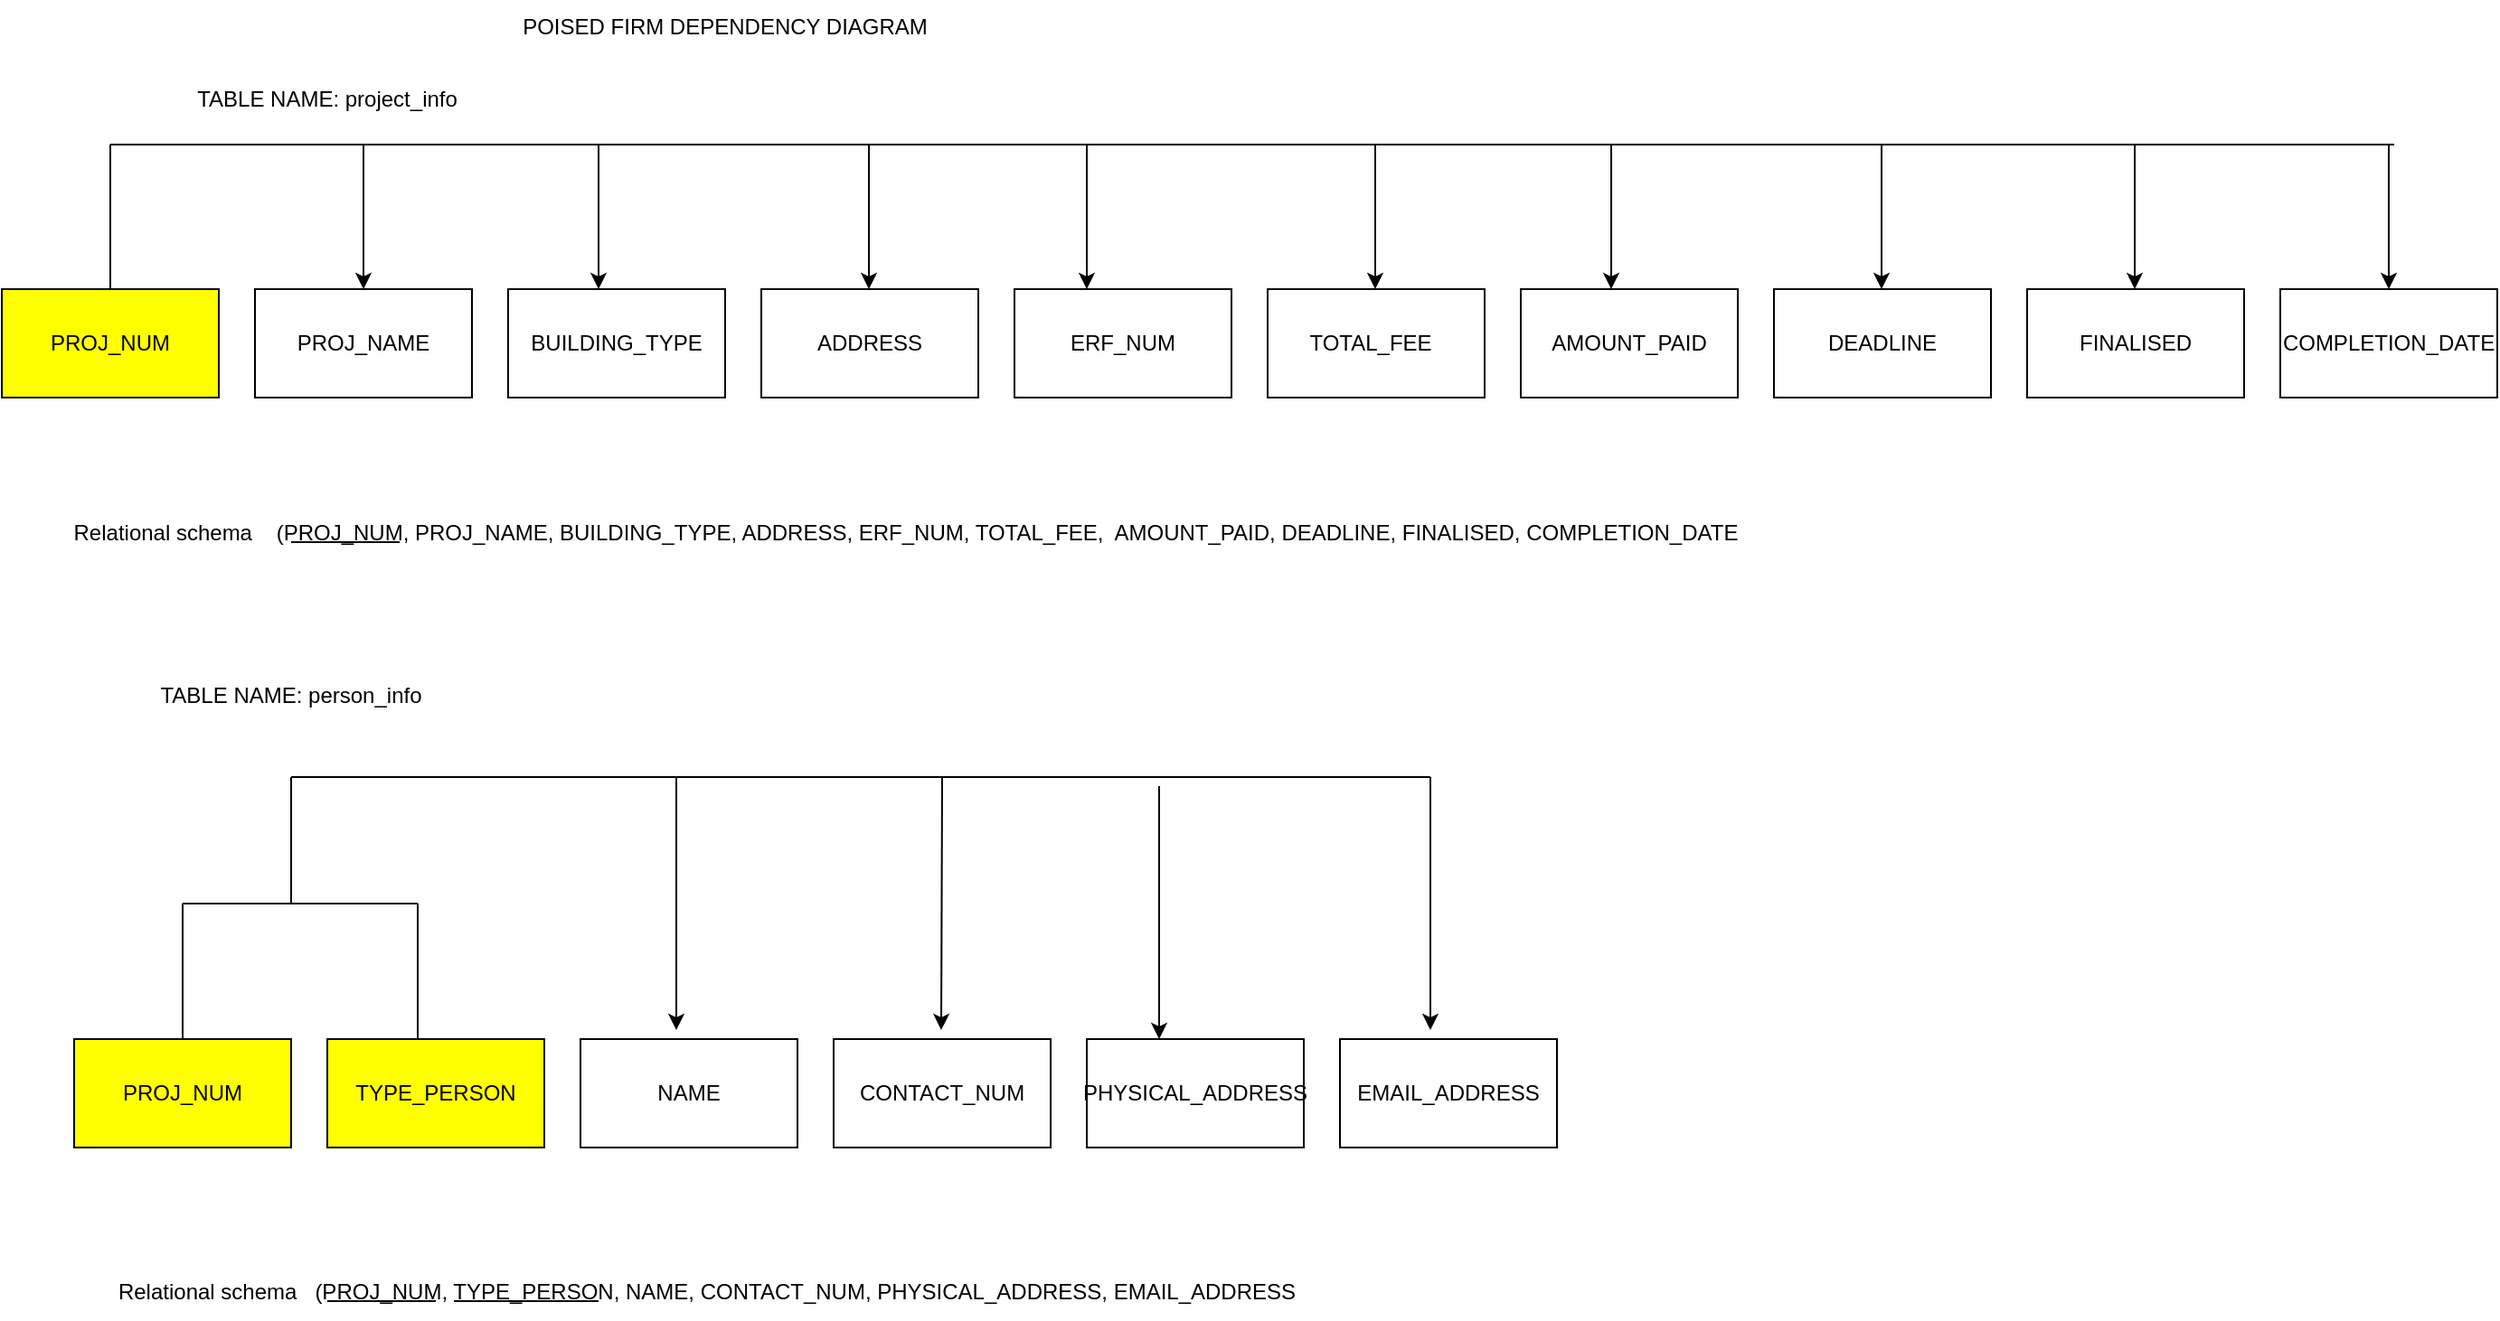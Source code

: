 <mxfile version="15.5.9" type="device"><diagram id="_4-QUI3T9VvJeRrrsLCd" name="Page-1"><mxGraphModel dx="868" dy="482" grid="1" gridSize="10" guides="1" tooltips="1" connect="1" arrows="1" fold="1" page="1" pageScale="1" pageWidth="827" pageHeight="1169" math="0" shadow="0"><root><mxCell id="0"/><mxCell id="1" parent="0"/><mxCell id="lAPey5LPlDxmAjjdj8Ip-1" value="" style="rounded=0;whiteSpace=wrap;html=1;fillColor=#FFFF00;" vertex="1" parent="1"><mxGeometry x="40" y="170" width="120" height="60" as="geometry"/></mxCell><mxCell id="lAPey5LPlDxmAjjdj8Ip-2" value="" style="rounded=0;whiteSpace=wrap;html=1;" vertex="1" parent="1"><mxGeometry x="180" y="170" width="120" height="60" as="geometry"/></mxCell><mxCell id="lAPey5LPlDxmAjjdj8Ip-3" value="" style="rounded=0;whiteSpace=wrap;html=1;" vertex="1" parent="1"><mxGeometry x="320" y="170" width="120" height="60" as="geometry"/></mxCell><mxCell id="lAPey5LPlDxmAjjdj8Ip-4" value="" style="rounded=0;whiteSpace=wrap;html=1;" vertex="1" parent="1"><mxGeometry x="460" y="170" width="120" height="60" as="geometry"/></mxCell><mxCell id="lAPey5LPlDxmAjjdj8Ip-5" value="" style="rounded=0;whiteSpace=wrap;html=1;" vertex="1" parent="1"><mxGeometry x="600" y="170" width="120" height="60" as="geometry"/></mxCell><mxCell id="lAPey5LPlDxmAjjdj8Ip-6" value="" style="rounded=0;whiteSpace=wrap;html=1;" vertex="1" parent="1"><mxGeometry x="740" y="170" width="120" height="60" as="geometry"/></mxCell><mxCell id="lAPey5LPlDxmAjjdj8Ip-7" value="" style="rounded=0;whiteSpace=wrap;html=1;" vertex="1" parent="1"><mxGeometry x="880" y="170" width="120" height="60" as="geometry"/></mxCell><mxCell id="lAPey5LPlDxmAjjdj8Ip-8" value="" style="rounded=0;whiteSpace=wrap;html=1;" vertex="1" parent="1"><mxGeometry x="1020" y="170" width="120" height="60" as="geometry"/></mxCell><mxCell id="lAPey5LPlDxmAjjdj8Ip-9" value="" style="rounded=0;whiteSpace=wrap;html=1;" vertex="1" parent="1"><mxGeometry x="1160" y="170" width="120" height="60" as="geometry"/></mxCell><mxCell id="lAPey5LPlDxmAjjdj8Ip-10" value="PROJ_NUM" style="text;html=1;strokeColor=none;fillColor=none;align=center;verticalAlign=middle;whiteSpace=wrap;rounded=0;" vertex="1" parent="1"><mxGeometry x="70" y="185" width="60" height="30" as="geometry"/></mxCell><mxCell id="lAPey5LPlDxmAjjdj8Ip-11" value="PROJ_NAME" style="text;html=1;strokeColor=none;fillColor=none;align=center;verticalAlign=middle;whiteSpace=wrap;rounded=0;" vertex="1" parent="1"><mxGeometry x="210" y="185" width="60" height="30" as="geometry"/></mxCell><mxCell id="lAPey5LPlDxmAjjdj8Ip-12" value="BUILDING_TYPE" style="text;html=1;strokeColor=none;fillColor=none;align=center;verticalAlign=middle;whiteSpace=wrap;rounded=0;" vertex="1" parent="1"><mxGeometry x="350" y="185" width="60" height="30" as="geometry"/></mxCell><mxCell id="lAPey5LPlDxmAjjdj8Ip-13" value="ADDRESS" style="text;html=1;strokeColor=none;fillColor=none;align=center;verticalAlign=middle;whiteSpace=wrap;rounded=0;" vertex="1" parent="1"><mxGeometry x="490" y="185" width="60" height="30" as="geometry"/></mxCell><mxCell id="lAPey5LPlDxmAjjdj8Ip-14" value="ERF_NUM" style="text;html=1;strokeColor=none;fillColor=none;align=center;verticalAlign=middle;whiteSpace=wrap;rounded=0;" vertex="1" parent="1"><mxGeometry x="630" y="185" width="60" height="30" as="geometry"/></mxCell><mxCell id="lAPey5LPlDxmAjjdj8Ip-15" value="TOTAL_FEE" style="text;html=1;strokeColor=none;fillColor=none;align=center;verticalAlign=middle;whiteSpace=wrap;rounded=0;" vertex="1" parent="1"><mxGeometry x="767" y="185" width="60" height="30" as="geometry"/></mxCell><mxCell id="lAPey5LPlDxmAjjdj8Ip-17" value="AMOUNT_PAID" style="text;html=1;strokeColor=none;fillColor=none;align=center;verticalAlign=middle;whiteSpace=wrap;rounded=0;" vertex="1" parent="1"><mxGeometry x="910" y="185" width="60" height="30" as="geometry"/></mxCell><mxCell id="lAPey5LPlDxmAjjdj8Ip-18" value="FINALISED" style="text;html=1;strokeColor=none;fillColor=none;align=center;verticalAlign=middle;whiteSpace=wrap;rounded=0;" vertex="1" parent="1"><mxGeometry x="1190" y="185" width="60" height="30" as="geometry"/></mxCell><mxCell id="lAPey5LPlDxmAjjdj8Ip-19" value="" style="rounded=0;whiteSpace=wrap;html=1;" vertex="1" parent="1"><mxGeometry x="1300" y="170" width="120" height="60" as="geometry"/></mxCell><mxCell id="lAPey5LPlDxmAjjdj8Ip-20" value="COMPLETION_DATE" style="text;html=1;strokeColor=none;fillColor=none;align=center;verticalAlign=middle;whiteSpace=wrap;rounded=0;" vertex="1" parent="1"><mxGeometry x="1330" y="185" width="60" height="30" as="geometry"/></mxCell><mxCell id="lAPey5LPlDxmAjjdj8Ip-21" value="DEADLINE" style="text;html=1;strokeColor=none;fillColor=none;align=center;verticalAlign=middle;whiteSpace=wrap;rounded=0;" vertex="1" parent="1"><mxGeometry x="1050" y="185" width="60" height="30" as="geometry"/></mxCell><mxCell id="lAPey5LPlDxmAjjdj8Ip-22" value="" style="endArrow=none;html=1;rounded=0;" edge="1" parent="1"><mxGeometry width="50" height="50" relative="1" as="geometry"><mxPoint x="100" y="170" as="sourcePoint"/><mxPoint x="100" y="90" as="targetPoint"/></mxGeometry></mxCell><mxCell id="lAPey5LPlDxmAjjdj8Ip-23" value="" style="endArrow=none;html=1;rounded=0;" edge="1" parent="1"><mxGeometry width="50" height="50" relative="1" as="geometry"><mxPoint x="100" y="90" as="sourcePoint"/><mxPoint x="1363" y="90" as="targetPoint"/></mxGeometry></mxCell><mxCell id="lAPey5LPlDxmAjjdj8Ip-24" value="" style="endArrow=classic;html=1;rounded=0;entryX=0.5;entryY=0;entryDx=0;entryDy=0;" edge="1" parent="1" target="lAPey5LPlDxmAjjdj8Ip-19"><mxGeometry width="50" height="50" relative="1" as="geometry"><mxPoint x="1360" y="90" as="sourcePoint"/><mxPoint x="1410" y="40" as="targetPoint"/></mxGeometry></mxCell><mxCell id="lAPey5LPlDxmAjjdj8Ip-25" value="" style="endArrow=classic;html=1;rounded=0;entryX=0.5;entryY=0;entryDx=0;entryDy=0;" edge="1" parent="1" target="lAPey5LPlDxmAjjdj8Ip-2"><mxGeometry width="50" height="50" relative="1" as="geometry"><mxPoint x="240" y="90" as="sourcePoint"/><mxPoint x="290" y="40" as="targetPoint"/></mxGeometry></mxCell><mxCell id="lAPey5LPlDxmAjjdj8Ip-26" value="" style="endArrow=classic;html=1;rounded=0;entryX=0.5;entryY=0;entryDx=0;entryDy=0;" edge="1" parent="1"><mxGeometry width="50" height="50" relative="1" as="geometry"><mxPoint x="519.5" y="90" as="sourcePoint"/><mxPoint x="519.5" y="170" as="targetPoint"/></mxGeometry></mxCell><mxCell id="lAPey5LPlDxmAjjdj8Ip-27" value="" style="endArrow=classic;html=1;rounded=0;entryX=0.5;entryY=0;entryDx=0;entryDy=0;" edge="1" parent="1"><mxGeometry width="50" height="50" relative="1" as="geometry"><mxPoint x="370" y="90" as="sourcePoint"/><mxPoint x="370" y="170" as="targetPoint"/></mxGeometry></mxCell><mxCell id="lAPey5LPlDxmAjjdj8Ip-28" value="" style="endArrow=classic;html=1;rounded=0;entryX=0.5;entryY=0;entryDx=0;entryDy=0;" edge="1" parent="1"><mxGeometry width="50" height="50" relative="1" as="geometry"><mxPoint x="640" y="90" as="sourcePoint"/><mxPoint x="640" y="170" as="targetPoint"/></mxGeometry></mxCell><mxCell id="lAPey5LPlDxmAjjdj8Ip-29" value="" style="endArrow=classic;html=1;rounded=0;entryX=0.5;entryY=0;entryDx=0;entryDy=0;" edge="1" parent="1"><mxGeometry width="50" height="50" relative="1" as="geometry"><mxPoint x="799.5" y="90" as="sourcePoint"/><mxPoint x="799.5" y="170" as="targetPoint"/></mxGeometry></mxCell><mxCell id="lAPey5LPlDxmAjjdj8Ip-30" value="" style="endArrow=classic;html=1;rounded=0;entryX=0.5;entryY=0;entryDx=0;entryDy=0;" edge="1" parent="1"><mxGeometry width="50" height="50" relative="1" as="geometry"><mxPoint x="930" y="90" as="sourcePoint"/><mxPoint x="930" y="170" as="targetPoint"/></mxGeometry></mxCell><mxCell id="lAPey5LPlDxmAjjdj8Ip-31" value="" style="endArrow=classic;html=1;rounded=0;entryX=0.5;entryY=0;entryDx=0;entryDy=0;" edge="1" parent="1"><mxGeometry width="50" height="50" relative="1" as="geometry"><mxPoint x="1079.5" y="90" as="sourcePoint"/><mxPoint x="1079.5" y="170" as="targetPoint"/></mxGeometry></mxCell><mxCell id="lAPey5LPlDxmAjjdj8Ip-32" value="" style="endArrow=classic;html=1;rounded=0;entryX=0.5;entryY=0;entryDx=0;entryDy=0;" edge="1" parent="1"><mxGeometry width="50" height="50" relative="1" as="geometry"><mxPoint x="1219.5" y="90" as="sourcePoint"/><mxPoint x="1219.5" y="170" as="targetPoint"/></mxGeometry></mxCell><mxCell id="lAPey5LPlDxmAjjdj8Ip-33" value="Relational schema&amp;nbsp; &amp;nbsp; (PROJ_NUM, PROJ_NAME, BUILDING_TYPE, ADDRESS, ERF_NUM, TOTAL_FEE,&amp;nbsp; AMOUNT_PAID, DEADLINE, FINALISED, COMPLETION_DATE" style="text;html=1;strokeColor=none;fillColor=none;align=center;verticalAlign=middle;whiteSpace=wrap;rounded=0;" vertex="1" parent="1"><mxGeometry x="60" y="290" width="960" height="30" as="geometry"/></mxCell><mxCell id="lAPey5LPlDxmAjjdj8Ip-34" value="" style="endArrow=none;html=1;rounded=0;" edge="1" parent="1"><mxGeometry width="50" height="50" relative="1" as="geometry"><mxPoint x="200" y="310" as="sourcePoint"/><mxPoint x="260" y="310" as="targetPoint"/></mxGeometry></mxCell><mxCell id="lAPey5LPlDxmAjjdj8Ip-35" value="TABLE NAME: project_info" style="text;html=1;strokeColor=none;fillColor=none;align=center;verticalAlign=middle;whiteSpace=wrap;rounded=0;" vertex="1" parent="1"><mxGeometry x="100" y="50" width="240" height="30" as="geometry"/></mxCell><mxCell id="lAPey5LPlDxmAjjdj8Ip-36" value="" style="rounded=0;whiteSpace=wrap;html=1;fillColor=#FFFF00;" vertex="1" parent="1"><mxGeometry x="80" y="585" width="120" height="60" as="geometry"/></mxCell><mxCell id="lAPey5LPlDxmAjjdj8Ip-37" value="" style="rounded=0;whiteSpace=wrap;html=1;fillColor=#FFFF00;" vertex="1" parent="1"><mxGeometry x="220" y="585" width="120" height="60" as="geometry"/></mxCell><mxCell id="lAPey5LPlDxmAjjdj8Ip-38" value="" style="rounded=0;whiteSpace=wrap;html=1;fillColor=#FFFFFF;" vertex="1" parent="1"><mxGeometry x="360" y="585" width="120" height="60" as="geometry"/></mxCell><mxCell id="lAPey5LPlDxmAjjdj8Ip-39" value="" style="rounded=0;whiteSpace=wrap;html=1;fillColor=#FFFFFF;" vertex="1" parent="1"><mxGeometry x="500" y="585" width="120" height="60" as="geometry"/></mxCell><mxCell id="lAPey5LPlDxmAjjdj8Ip-40" value="" style="rounded=0;whiteSpace=wrap;html=1;fillColor=#FFFFFF;" vertex="1" parent="1"><mxGeometry x="640" y="585" width="120" height="60" as="geometry"/></mxCell><mxCell id="lAPey5LPlDxmAjjdj8Ip-41" value="" style="rounded=0;whiteSpace=wrap;html=1;fillColor=#FFFFFF;" vertex="1" parent="1"><mxGeometry x="780" y="585" width="120" height="60" as="geometry"/></mxCell><mxCell id="lAPey5LPlDxmAjjdj8Ip-42" value="PROJ_NUM" style="text;html=1;strokeColor=none;fillColor=none;align=center;verticalAlign=middle;whiteSpace=wrap;rounded=0;" vertex="1" parent="1"><mxGeometry x="110" y="600" width="60" height="30" as="geometry"/></mxCell><mxCell id="lAPey5LPlDxmAjjdj8Ip-43" value="TYPE_PERSON" style="text;html=1;strokeColor=none;fillColor=none;align=center;verticalAlign=middle;whiteSpace=wrap;rounded=0;" vertex="1" parent="1"><mxGeometry x="250" y="600" width="60" height="30" as="geometry"/></mxCell><mxCell id="lAPey5LPlDxmAjjdj8Ip-44" value="NAME" style="text;html=1;strokeColor=none;fillColor=none;align=center;verticalAlign=middle;whiteSpace=wrap;rounded=0;" vertex="1" parent="1"><mxGeometry x="390" y="600" width="60" height="30" as="geometry"/></mxCell><mxCell id="lAPey5LPlDxmAjjdj8Ip-45" value="CONTACT_NUM" style="text;html=1;strokeColor=none;fillColor=none;align=center;verticalAlign=middle;whiteSpace=wrap;rounded=0;" vertex="1" parent="1"><mxGeometry x="530" y="600" width="60" height="30" as="geometry"/></mxCell><mxCell id="lAPey5LPlDxmAjjdj8Ip-46" value="PHYSICAL_ADDRESS" style="text;html=1;strokeColor=none;fillColor=none;align=center;verticalAlign=middle;whiteSpace=wrap;rounded=0;" vertex="1" parent="1"><mxGeometry x="670" y="600" width="60" height="30" as="geometry"/></mxCell><mxCell id="lAPey5LPlDxmAjjdj8Ip-47" value="EMAIL_ADDRESS" style="text;html=1;strokeColor=none;fillColor=none;align=center;verticalAlign=middle;whiteSpace=wrap;rounded=0;" vertex="1" parent="1"><mxGeometry x="810" y="600" width="60" height="30" as="geometry"/></mxCell><mxCell id="lAPey5LPlDxmAjjdj8Ip-50" value="" style="endArrow=none;html=1;rounded=0;" edge="1" parent="1"><mxGeometry width="50" height="50" relative="1" as="geometry"><mxPoint x="140" y="585" as="sourcePoint"/><mxPoint x="140" y="510" as="targetPoint"/></mxGeometry></mxCell><mxCell id="lAPey5LPlDxmAjjdj8Ip-51" value="" style="endArrow=none;html=1;rounded=0;" edge="1" parent="1"><mxGeometry width="50" height="50" relative="1" as="geometry"><mxPoint x="140" y="510" as="sourcePoint"/><mxPoint x="270" y="510" as="targetPoint"/></mxGeometry></mxCell><mxCell id="lAPey5LPlDxmAjjdj8Ip-52" value="" style="endArrow=classic;html=1;rounded=0;" edge="1" parent="1"><mxGeometry width="50" height="50" relative="1" as="geometry"><mxPoint x="830" y="440" as="sourcePoint"/><mxPoint x="830" y="580" as="targetPoint"/></mxGeometry></mxCell><mxCell id="lAPey5LPlDxmAjjdj8Ip-54" value="" style="endArrow=classic;html=1;rounded=0;" edge="1" parent="1"><mxGeometry width="50" height="50" relative="1" as="geometry"><mxPoint x="413" y="440" as="sourcePoint"/><mxPoint x="413" y="580" as="targetPoint"/></mxGeometry></mxCell><mxCell id="lAPey5LPlDxmAjjdj8Ip-55" value="" style="endArrow=classic;html=1;rounded=0;" edge="1" parent="1"><mxGeometry width="50" height="50" relative="1" as="geometry"><mxPoint x="560" y="440" as="sourcePoint"/><mxPoint x="559.5" y="580" as="targetPoint"/></mxGeometry></mxCell><mxCell id="lAPey5LPlDxmAjjdj8Ip-56" value="" style="endArrow=classic;html=1;rounded=0;" edge="1" parent="1"><mxGeometry width="50" height="50" relative="1" as="geometry"><mxPoint x="680" y="445" as="sourcePoint"/><mxPoint x="680" y="585" as="targetPoint"/></mxGeometry></mxCell><mxCell id="lAPey5LPlDxmAjjdj8Ip-57" value="" style="endArrow=none;html=1;rounded=0;" edge="1" parent="1"><mxGeometry width="50" height="50" relative="1" as="geometry"><mxPoint x="270" y="585" as="sourcePoint"/><mxPoint x="270" y="510" as="targetPoint"/></mxGeometry></mxCell><mxCell id="lAPey5LPlDxmAjjdj8Ip-58" value="" style="endArrow=none;html=1;rounded=0;" edge="1" parent="1"><mxGeometry width="50" height="50" relative="1" as="geometry"><mxPoint x="200" y="510" as="sourcePoint"/><mxPoint x="200" y="440" as="targetPoint"/></mxGeometry></mxCell><mxCell id="lAPey5LPlDxmAjjdj8Ip-59" value="" style="endArrow=none;html=1;rounded=0;" edge="1" parent="1"><mxGeometry width="50" height="50" relative="1" as="geometry"><mxPoint x="200" y="440" as="sourcePoint"/><mxPoint x="830" y="440" as="targetPoint"/></mxGeometry></mxCell><mxCell id="lAPey5LPlDxmAjjdj8Ip-61" value="TABLE NAME: person_info" style="text;html=1;strokeColor=none;fillColor=none;align=center;verticalAlign=middle;whiteSpace=wrap;rounded=0;" vertex="1" parent="1"><mxGeometry x="100" y="380" width="200" height="30" as="geometry"/></mxCell><mxCell id="lAPey5LPlDxmAjjdj8Ip-62" value="Relational schema&amp;nbsp; &amp;nbsp;(PROJ_NUM, TYPE_PERSON, NAME, CONTACT_NUM, PHYSICAL_ADDRESS, EMAIL_ADDRESS" style="text;html=1;strokeColor=none;fillColor=none;align=center;verticalAlign=middle;whiteSpace=wrap;rounded=0;" vertex="1" parent="1"><mxGeometry x="90" y="710" width="680" height="30" as="geometry"/></mxCell><mxCell id="lAPey5LPlDxmAjjdj8Ip-63" value="" style="endArrow=none;html=1;rounded=0;" edge="1" parent="1"><mxGeometry width="50" height="50" relative="1" as="geometry"><mxPoint x="220" y="730" as="sourcePoint"/><mxPoint x="280" y="730" as="targetPoint"/></mxGeometry></mxCell><mxCell id="lAPey5LPlDxmAjjdj8Ip-64" value="" style="endArrow=none;html=1;rounded=0;" edge="1" parent="1"><mxGeometry width="50" height="50" relative="1" as="geometry"><mxPoint x="290" y="730" as="sourcePoint"/><mxPoint x="370" y="730" as="targetPoint"/></mxGeometry></mxCell><mxCell id="lAPey5LPlDxmAjjdj8Ip-65" value="POISED FIRM DEPENDENCY DIAGRAM" style="text;html=1;strokeColor=none;fillColor=none;align=center;verticalAlign=middle;whiteSpace=wrap;rounded=0;" vertex="1" parent="1"><mxGeometry x="310" y="10" width="260" height="30" as="geometry"/></mxCell></root></mxGraphModel></diagram></mxfile>